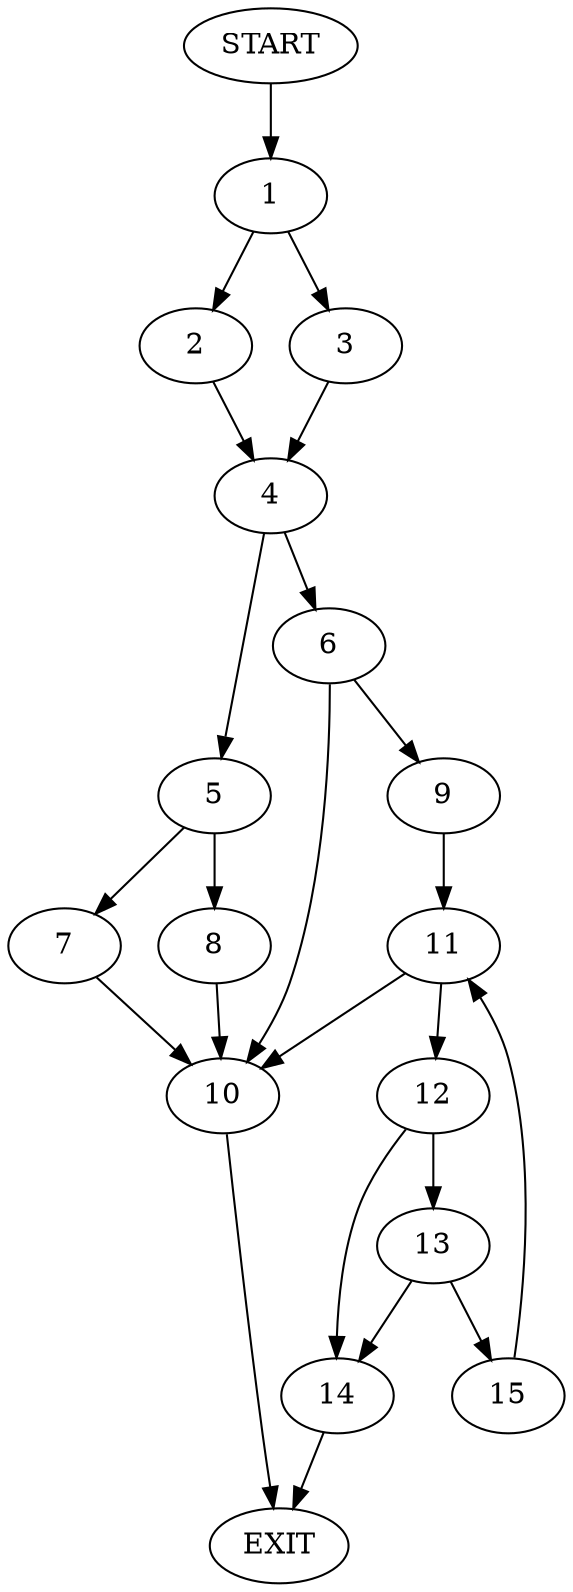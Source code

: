 digraph {
0 [label="START"]
16 [label="EXIT"]
0 -> 1
1 -> 2
1 -> 3
2 -> 4
3 -> 4
4 -> 5
4 -> 6
5 -> 7
5 -> 8
6 -> 9
6 -> 10
7 -> 10
8 -> 10
10 -> 16
9 -> 11
11 -> 10
11 -> 12
12 -> 13
12 -> 14
13 -> 15
13 -> 14
14 -> 16
15 -> 11
}
